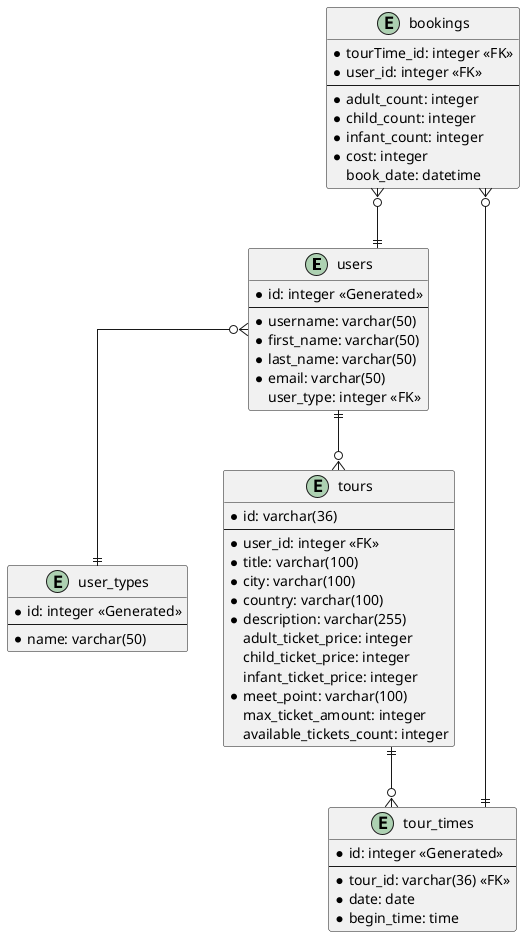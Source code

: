 @startuml
skinparam linetype ortho

entity users {
    *id: integer <<Generated>>
    --
    *username: varchar(50)
    *first_name: varchar(50)
    *last_name: varchar(50)
    *email: varchar(50)
    user_type: integer <<FK>>
}

entity user_types {
    *id: integer <<Generated>>
    --
    *name: varchar(50)
}

entity tours {
    *id: varchar(36)
    --
    *user_id: integer <<FK>>
    *title: varchar(100)
    *city: varchar(100)
    *country: varchar(100)
    *description: varchar(255)
    adult_ticket_price: integer
    child_ticket_price: integer
    infant_ticket_price: integer
    *meet_point: varchar(100)
    max_ticket_amount: integer
    available_tickets_count: integer
}

entity tour_times {
    *id: integer <<Generated>>
    --
    *tour_id: varchar(36) <<FK>>
    *date: date
    *begin_time: time
}

entity bookings {
    *tourTime_id: integer <<FK>>
    *user_id: integer <<FK>>
    --
    *adult_count: integer
    *child_count: integer
    *infant_count: integer
    *cost: integer
    book_date: datetime
}

users ||--o{ tours
users }o--|| user_types
tours ||--o{ tour_times
bookings }o--|| tour_times
bookings }o--|| users

@enduml